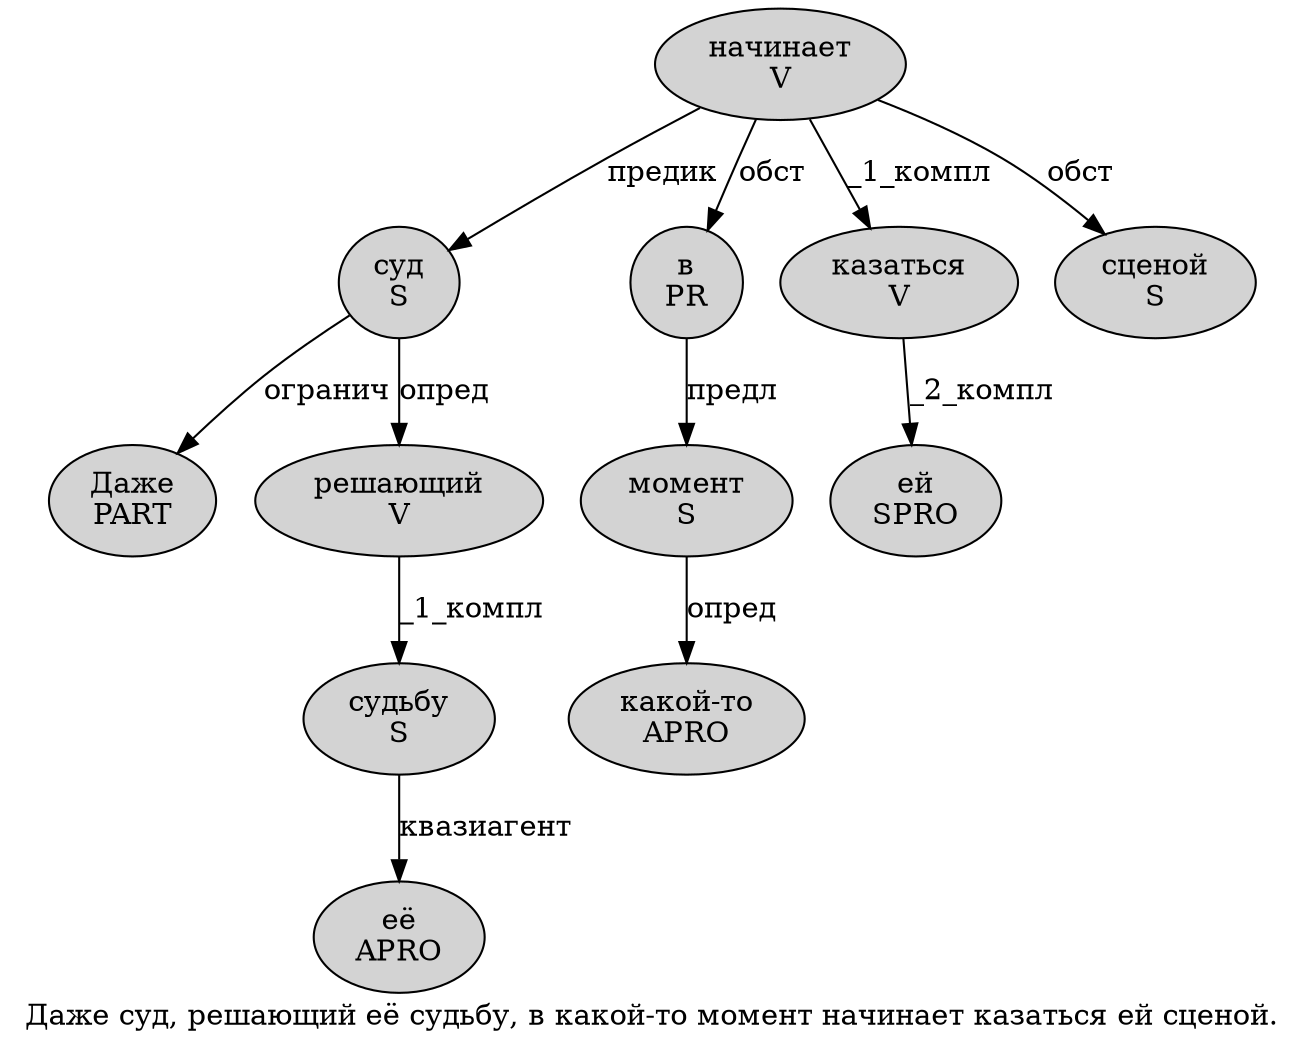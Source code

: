 digraph SENTENCE_255 {
	graph [label="Даже суд, решающий её судьбу, в какой-то момент начинает казаться ей сценой."]
	node [style=filled]
		0 [label="Даже
PART" color="" fillcolor=lightgray penwidth=1 shape=ellipse]
		1 [label="суд
S" color="" fillcolor=lightgray penwidth=1 shape=ellipse]
		3 [label="решающий
V" color="" fillcolor=lightgray penwidth=1 shape=ellipse]
		4 [label="её
APRO" color="" fillcolor=lightgray penwidth=1 shape=ellipse]
		5 [label="судьбу
S" color="" fillcolor=lightgray penwidth=1 shape=ellipse]
		7 [label="в
PR" color="" fillcolor=lightgray penwidth=1 shape=ellipse]
		8 [label="какой-то
APRO" color="" fillcolor=lightgray penwidth=1 shape=ellipse]
		9 [label="момент
S" color="" fillcolor=lightgray penwidth=1 shape=ellipse]
		10 [label="начинает
V" color="" fillcolor=lightgray penwidth=1 shape=ellipse]
		11 [label="казаться
V" color="" fillcolor=lightgray penwidth=1 shape=ellipse]
		12 [label="ей
SPRO" color="" fillcolor=lightgray penwidth=1 shape=ellipse]
		13 [label="сценой
S" color="" fillcolor=lightgray penwidth=1 shape=ellipse]
			11 -> 12 [label="_2_компл"]
			1 -> 0 [label="огранич"]
			1 -> 3 [label="опред"]
			5 -> 4 [label="квазиагент"]
			10 -> 1 [label="предик"]
			10 -> 7 [label="обст"]
			10 -> 11 [label="_1_компл"]
			10 -> 13 [label="обст"]
			7 -> 9 [label="предл"]
			3 -> 5 [label="_1_компл"]
			9 -> 8 [label="опред"]
}